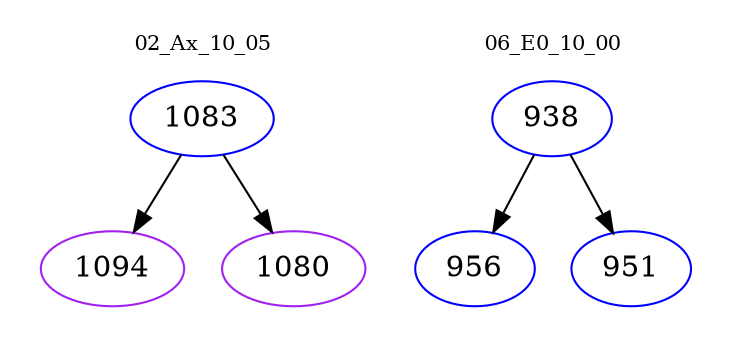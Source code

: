 digraph{
subgraph cluster_0 {
color = white
label = "02_Ax_10_05";
fontsize=10;
T0_1083 [label="1083", color="blue"]
T0_1083 -> T0_1094 [color="black"]
T0_1094 [label="1094", color="purple"]
T0_1083 -> T0_1080 [color="black"]
T0_1080 [label="1080", color="purple"]
}
subgraph cluster_1 {
color = white
label = "06_E0_10_00";
fontsize=10;
T1_938 [label="938", color="blue"]
T1_938 -> T1_956 [color="black"]
T1_956 [label="956", color="blue"]
T1_938 -> T1_951 [color="black"]
T1_951 [label="951", color="blue"]
}
}
